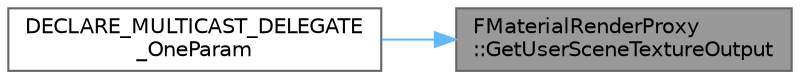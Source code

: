 digraph "FMaterialRenderProxy::GetUserSceneTextureOutput"
{
 // INTERACTIVE_SVG=YES
 // LATEX_PDF_SIZE
  bgcolor="transparent";
  edge [fontname=Helvetica,fontsize=10,labelfontname=Helvetica,labelfontsize=10];
  node [fontname=Helvetica,fontsize=10,shape=box,height=0.2,width=0.4];
  rankdir="RL";
  Node1 [id="Node000001",label="FMaterialRenderProxy\l::GetUserSceneTextureOutput",height=0.2,width=0.4,color="gray40", fillcolor="grey60", style="filled", fontcolor="black",tooltip=" "];
  Node1 -> Node2 [id="edge1_Node000001_Node000002",dir="back",color="steelblue1",style="solid",tooltip=" "];
  Node2 [id="Node000002",label="DECLARE_MULTICAST_DELEGATE\l_OneParam",height=0.2,width=0.4,color="grey40", fillcolor="white", style="filled",URL="$de/daa/MaterialInterface_8h.html#aec2ba1dea9055c8e439d1b969bd7f1f1",tooltip=" "];
}
